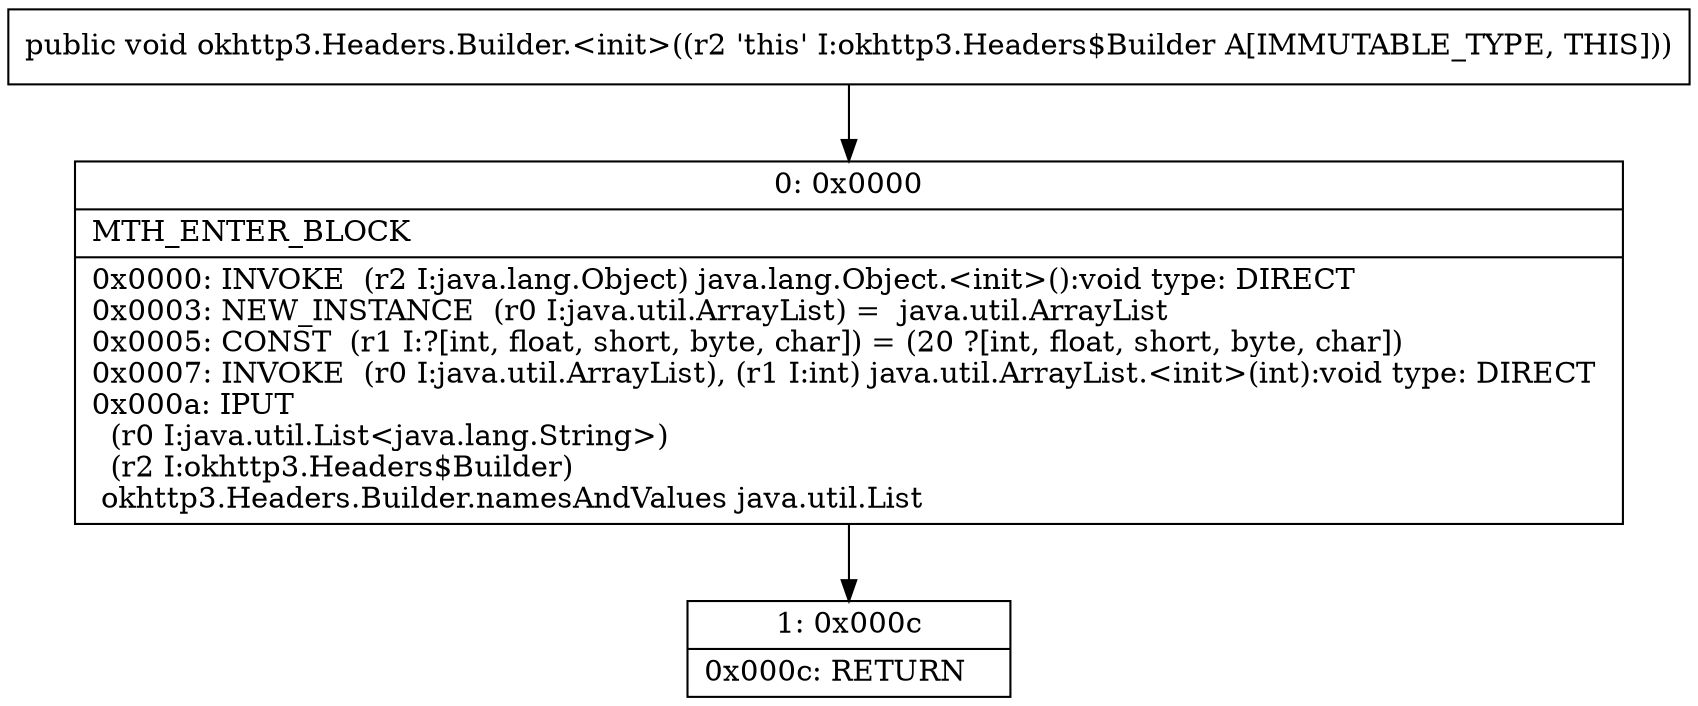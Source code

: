 digraph "CFG forokhttp3.Headers.Builder.\<init\>()V" {
Node_0 [shape=record,label="{0\:\ 0x0000|MTH_ENTER_BLOCK\l|0x0000: INVOKE  (r2 I:java.lang.Object) java.lang.Object.\<init\>():void type: DIRECT \l0x0003: NEW_INSTANCE  (r0 I:java.util.ArrayList) =  java.util.ArrayList \l0x0005: CONST  (r1 I:?[int, float, short, byte, char]) = (20 ?[int, float, short, byte, char]) \l0x0007: INVOKE  (r0 I:java.util.ArrayList), (r1 I:int) java.util.ArrayList.\<init\>(int):void type: DIRECT \l0x000a: IPUT  \l  (r0 I:java.util.List\<java.lang.String\>)\l  (r2 I:okhttp3.Headers$Builder)\l okhttp3.Headers.Builder.namesAndValues java.util.List \l}"];
Node_1 [shape=record,label="{1\:\ 0x000c|0x000c: RETURN   \l}"];
MethodNode[shape=record,label="{public void okhttp3.Headers.Builder.\<init\>((r2 'this' I:okhttp3.Headers$Builder A[IMMUTABLE_TYPE, THIS])) }"];
MethodNode -> Node_0;
Node_0 -> Node_1;
}

